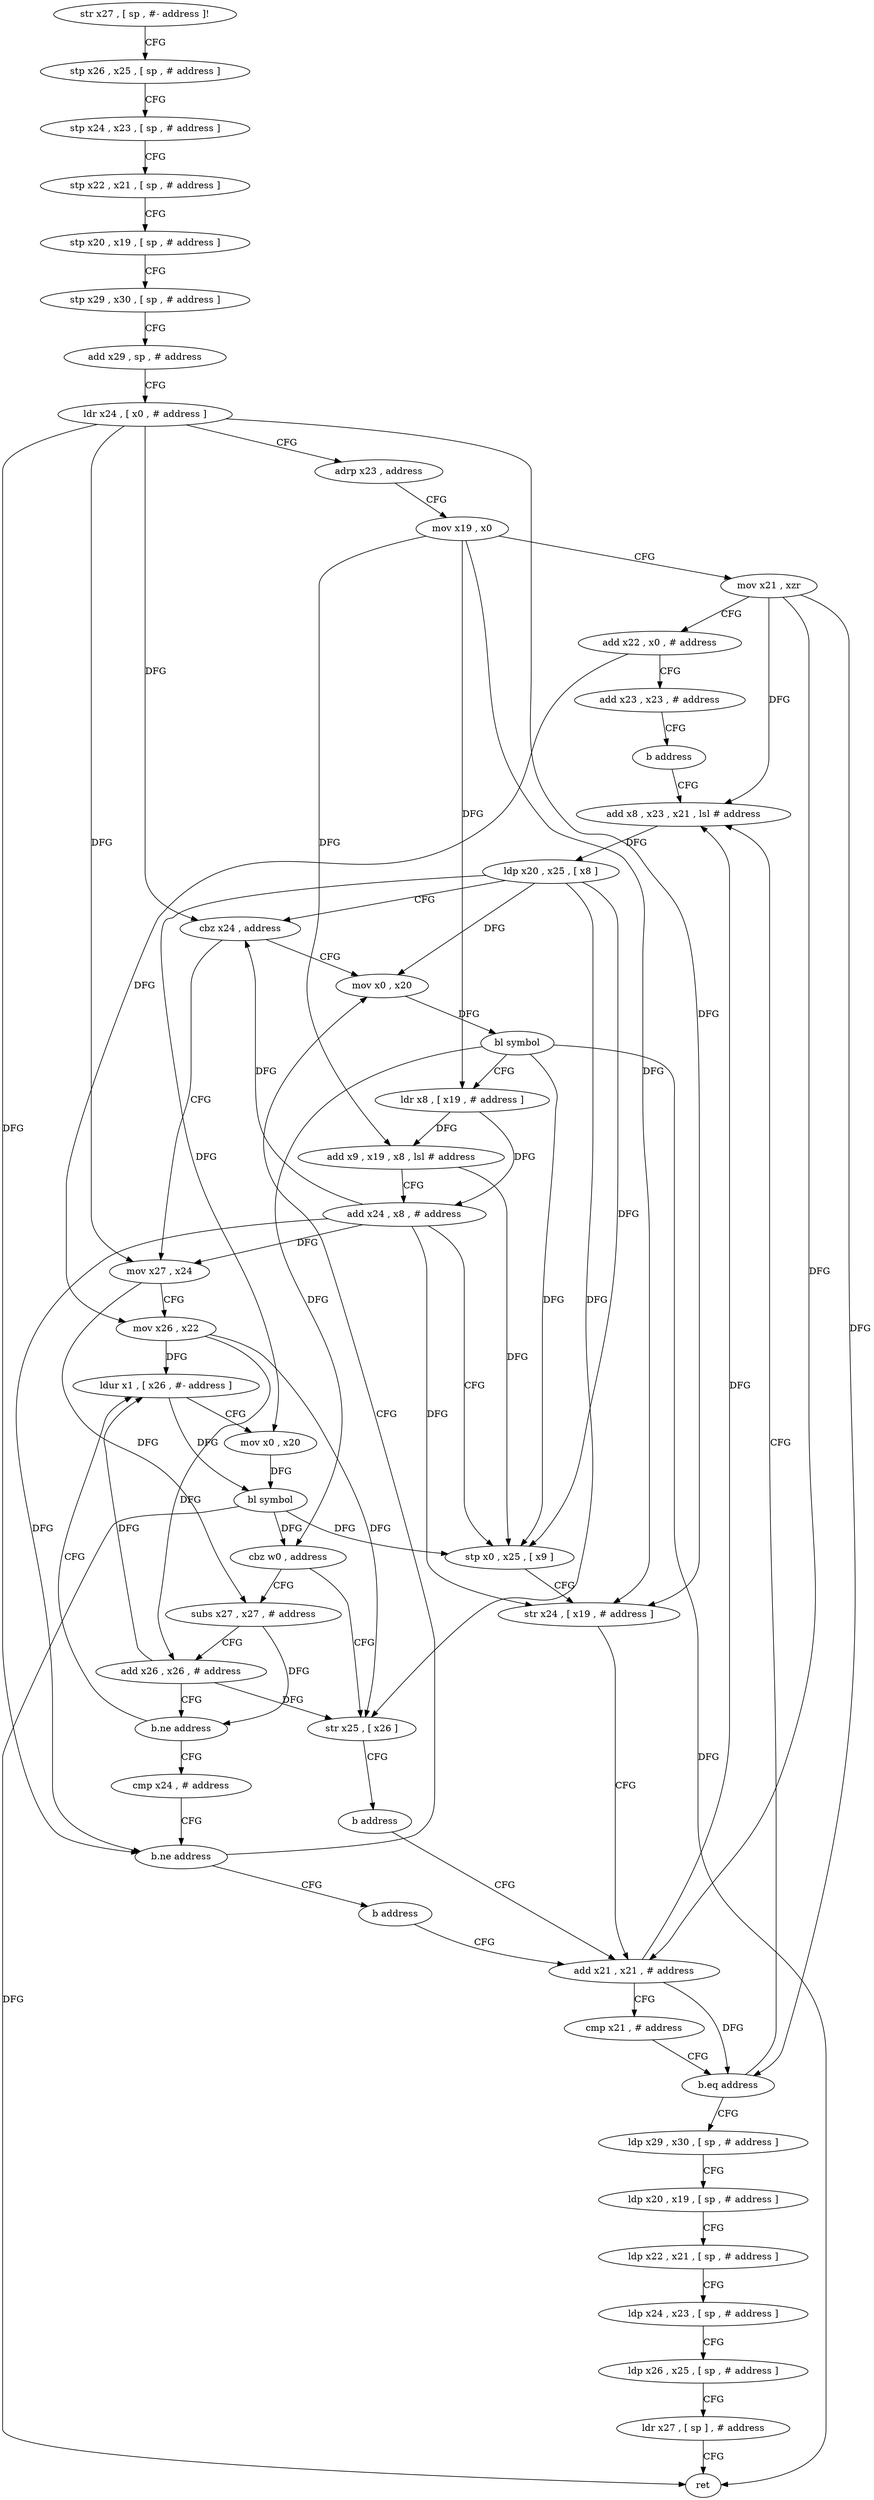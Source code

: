 digraph "func" {
"141756" [label = "str x27 , [ sp , #- address ]!" ]
"141760" [label = "stp x26 , x25 , [ sp , # address ]" ]
"141764" [label = "stp x24 , x23 , [ sp , # address ]" ]
"141768" [label = "stp x22 , x21 , [ sp , # address ]" ]
"141772" [label = "stp x20 , x19 , [ sp , # address ]" ]
"141776" [label = "stp x29 , x30 , [ sp , # address ]" ]
"141780" [label = "add x29 , sp , # address" ]
"141784" [label = "ldr x24 , [ x0 , # address ]" ]
"141788" [label = "adrp x23 , address" ]
"141792" [label = "mov x19 , x0" ]
"141796" [label = "mov x21 , xzr" ]
"141800" [label = "add x22 , x0 , # address" ]
"141804" [label = "add x23 , x23 , # address" ]
"141808" [label = "b address" ]
"141852" [label = "add x8 , x23 , x21 , lsl # address" ]
"141856" [label = "ldp x20 , x25 , [ x8 ]" ]
"141860" [label = "cbz x24 , address" ]
"141812" [label = "mov x0 , x20" ]
"141864" [label = "mov x27 , x24" ]
"141816" [label = "bl symbol" ]
"141820" [label = "ldr x8 , [ x19 , # address ]" ]
"141824" [label = "add x9 , x19 , x8 , lsl # address" ]
"141828" [label = "add x24 , x8 , # address" ]
"141832" [label = "stp x0 , x25 , [ x9 ]" ]
"141836" [label = "str x24 , [ x19 , # address ]" ]
"141840" [label = "add x21 , x21 , # address" ]
"141868" [label = "mov x26 , x22" ]
"141872" [label = "ldur x1 , [ x26 , #- address ]" ]
"141920" [label = "ldp x29 , x30 , [ sp , # address ]" ]
"141924" [label = "ldp x20 , x19 , [ sp , # address ]" ]
"141928" [label = "ldp x22 , x21 , [ sp , # address ]" ]
"141932" [label = "ldp x24 , x23 , [ sp , # address ]" ]
"141936" [label = "ldp x26 , x25 , [ sp , # address ]" ]
"141940" [label = "ldr x27 , [ sp ] , # address" ]
"141944" [label = "ret" ]
"141912" [label = "str x25 , [ x26 ]" ]
"141916" [label = "b address" ]
"141888" [label = "subs x27 , x27 , # address" ]
"141892" [label = "add x26 , x26 , # address" ]
"141896" [label = "b.ne address" ]
"141900" [label = "cmp x24 , # address" ]
"141844" [label = "cmp x21 , # address" ]
"141848" [label = "b.eq address" ]
"141876" [label = "mov x0 , x20" ]
"141880" [label = "bl symbol" ]
"141884" [label = "cbz w0 , address" ]
"141904" [label = "b.ne address" ]
"141908" [label = "b address" ]
"141756" -> "141760" [ label = "CFG" ]
"141760" -> "141764" [ label = "CFG" ]
"141764" -> "141768" [ label = "CFG" ]
"141768" -> "141772" [ label = "CFG" ]
"141772" -> "141776" [ label = "CFG" ]
"141776" -> "141780" [ label = "CFG" ]
"141780" -> "141784" [ label = "CFG" ]
"141784" -> "141788" [ label = "CFG" ]
"141784" -> "141860" [ label = "DFG" ]
"141784" -> "141836" [ label = "DFG" ]
"141784" -> "141864" [ label = "DFG" ]
"141784" -> "141904" [ label = "DFG" ]
"141788" -> "141792" [ label = "CFG" ]
"141792" -> "141796" [ label = "CFG" ]
"141792" -> "141820" [ label = "DFG" ]
"141792" -> "141824" [ label = "DFG" ]
"141792" -> "141836" [ label = "DFG" ]
"141796" -> "141800" [ label = "CFG" ]
"141796" -> "141852" [ label = "DFG" ]
"141796" -> "141840" [ label = "DFG" ]
"141796" -> "141848" [ label = "DFG" ]
"141800" -> "141804" [ label = "CFG" ]
"141800" -> "141868" [ label = "DFG" ]
"141804" -> "141808" [ label = "CFG" ]
"141808" -> "141852" [ label = "CFG" ]
"141852" -> "141856" [ label = "DFG" ]
"141856" -> "141860" [ label = "CFG" ]
"141856" -> "141812" [ label = "DFG" ]
"141856" -> "141876" [ label = "DFG" ]
"141856" -> "141832" [ label = "DFG" ]
"141856" -> "141912" [ label = "DFG" ]
"141860" -> "141812" [ label = "CFG" ]
"141860" -> "141864" [ label = "CFG" ]
"141812" -> "141816" [ label = "DFG" ]
"141864" -> "141868" [ label = "CFG" ]
"141864" -> "141888" [ label = "DFG" ]
"141816" -> "141820" [ label = "CFG" ]
"141816" -> "141832" [ label = "DFG" ]
"141816" -> "141884" [ label = "DFG" ]
"141816" -> "141944" [ label = "DFG" ]
"141820" -> "141824" [ label = "DFG" ]
"141820" -> "141828" [ label = "DFG" ]
"141824" -> "141828" [ label = "CFG" ]
"141824" -> "141832" [ label = "DFG" ]
"141828" -> "141832" [ label = "CFG" ]
"141828" -> "141860" [ label = "DFG" ]
"141828" -> "141836" [ label = "DFG" ]
"141828" -> "141864" [ label = "DFG" ]
"141828" -> "141904" [ label = "DFG" ]
"141832" -> "141836" [ label = "CFG" ]
"141836" -> "141840" [ label = "CFG" ]
"141840" -> "141844" [ label = "CFG" ]
"141840" -> "141852" [ label = "DFG" ]
"141840" -> "141848" [ label = "DFG" ]
"141868" -> "141872" [ label = "DFG" ]
"141868" -> "141912" [ label = "DFG" ]
"141868" -> "141892" [ label = "DFG" ]
"141872" -> "141876" [ label = "CFG" ]
"141872" -> "141880" [ label = "DFG" ]
"141920" -> "141924" [ label = "CFG" ]
"141924" -> "141928" [ label = "CFG" ]
"141928" -> "141932" [ label = "CFG" ]
"141932" -> "141936" [ label = "CFG" ]
"141936" -> "141940" [ label = "CFG" ]
"141940" -> "141944" [ label = "CFG" ]
"141912" -> "141916" [ label = "CFG" ]
"141916" -> "141840" [ label = "CFG" ]
"141888" -> "141892" [ label = "CFG" ]
"141888" -> "141896" [ label = "DFG" ]
"141892" -> "141896" [ label = "CFG" ]
"141892" -> "141872" [ label = "DFG" ]
"141892" -> "141912" [ label = "DFG" ]
"141896" -> "141872" [ label = "CFG" ]
"141896" -> "141900" [ label = "CFG" ]
"141900" -> "141904" [ label = "CFG" ]
"141844" -> "141848" [ label = "CFG" ]
"141848" -> "141920" [ label = "CFG" ]
"141848" -> "141852" [ label = "CFG" ]
"141876" -> "141880" [ label = "DFG" ]
"141880" -> "141884" [ label = "DFG" ]
"141880" -> "141832" [ label = "DFG" ]
"141880" -> "141944" [ label = "DFG" ]
"141884" -> "141912" [ label = "CFG" ]
"141884" -> "141888" [ label = "CFG" ]
"141904" -> "141812" [ label = "CFG" ]
"141904" -> "141908" [ label = "CFG" ]
"141908" -> "141840" [ label = "CFG" ]
}
